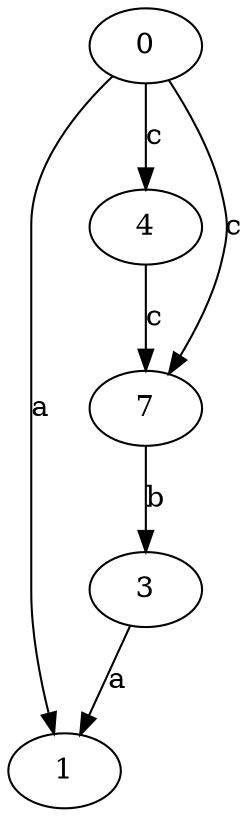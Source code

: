 strict digraph  {
0;
1;
3;
4;
7;
0 -> 1  [label=a];
0 -> 4  [label=c];
0 -> 7  [label=c];
3 -> 1  [label=a];
4 -> 7  [label=c];
7 -> 3  [label=b];
}
